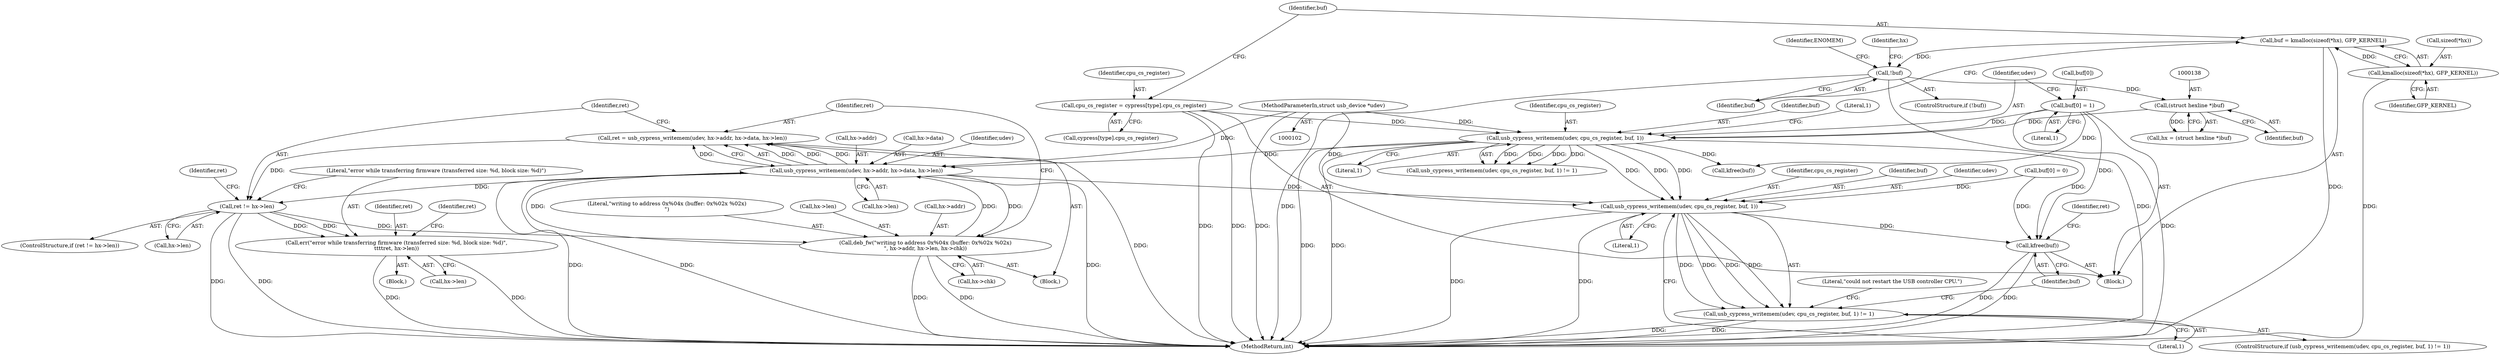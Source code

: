 digraph "0_linux_67b0503db9c29b04eadfeede6bebbfe5ddad94ef@API" {
"1000177" [label="(Call,ret = usb_cypress_writemem(udev, hx->addr, hx->data, hx->len))"];
"1000179" [label="(Call,usb_cypress_writemem(udev, hx->addr, hx->data, hx->len))"];
"1000147" [label="(Call,usb_cypress_writemem(udev, cpu_cs_register, buf, 1))"];
"1000103" [label="(MethodParameterIn,struct usb_device *udev)"];
"1000115" [label="(Call,cpu_cs_register = cypress[type].cpu_cs_register)"];
"1000140" [label="(Call,buf[0] = 1)"];
"1000137" [label="(Call,(struct hexline *)buf)"];
"1000130" [label="(Call,!buf)"];
"1000122" [label="(Call,buf = kmalloc(sizeof(*hx), GFP_KERNEL))"];
"1000124" [label="(Call,kmalloc(sizeof(*hx), GFP_KERNEL))"];
"1000166" [label="(Call,deb_fw(\"writing to address 0x%04x (buffer: 0x%02x %02x)\n\", hx->addr, hx->len, hx->chk))"];
"1000191" [label="(Call,ret != hx->len)"];
"1000177" [label="(Call,ret = usb_cypress_writemem(udev, hx->addr, hx->data, hx->len))"];
"1000233" [label="(Call,usb_cypress_writemem(udev, cpu_cs_register, buf, 1))"];
"1000232" [label="(Call,usb_cypress_writemem(udev, cpu_cs_register, buf, 1) != 1)"];
"1000251" [label="(Call,kfree(buf))"];
"1000197" [label="(Call,err(\"error while transferring firmware (transferred size: %d, block size: %d)\",\n\t\t\t\tret, hx->len))"];
"1000199" [label="(Identifier,ret)"];
"1000128" [label="(Identifier,GFP_KERNEL)"];
"1000137" [label="(Call,(struct hexline *)buf)"];
"1000177" [label="(Call,ret = usb_cypress_writemem(udev, hx->addr, hx->data, hx->len))"];
"1000166" [label="(Call,deb_fw(\"writing to address 0x%04x (buffer: 0x%02x %02x)\n\", hx->addr, hx->len, hx->chk))"];
"1000251" [label="(Call,kfree(buf))"];
"1000158" [label="(Identifier,ret)"];
"1000238" [label="(Literal,1)"];
"1000241" [label="(Literal,\"could not restart the USB controller CPU.\")"];
"1000178" [label="(Identifier,ret)"];
"1000174" [label="(Call,hx->chk)"];
"1000232" [label="(Call,usb_cypress_writemem(udev, cpu_cs_register, buf, 1) != 1)"];
"1000151" [label="(Literal,1)"];
"1000181" [label="(Call,hx->addr)"];
"1000147" [label="(Call,usb_cypress_writemem(udev, cpu_cs_register, buf, 1))"];
"1000106" [label="(Block,)"];
"1000252" [label="(Identifier,buf)"];
"1000255" [label="(MethodReturn,int)"];
"1000184" [label="(Call,hx->data)"];
"1000116" [label="(Identifier,cpu_cs_register)"];
"1000130" [label="(Call,!buf)"];
"1000124" [label="(Call,kmalloc(sizeof(*hx), GFP_KERNEL))"];
"1000233" [label="(Call,usb_cypress_writemem(udev, cpu_cs_register, buf, 1))"];
"1000131" [label="(Identifier,buf)"];
"1000197" [label="(Call,err(\"error while transferring firmware (transferred size: %d, block size: %d)\",\n\t\t\t\tret, hx->len))"];
"1000235" [label="(Identifier,cpu_cs_register)"];
"1000123" [label="(Identifier,buf)"];
"1000122" [label="(Call,buf = kmalloc(sizeof(*hx), GFP_KERNEL))"];
"1000187" [label="(Call,hx->len)"];
"1000191" [label="(Call,ret != hx->len)"];
"1000236" [label="(Identifier,buf)"];
"1000231" [label="(ControlStructure,if (usb_cypress_writemem(udev, cpu_cs_register, buf, 1) != 1))"];
"1000254" [label="(Identifier,ret)"];
"1000141" [label="(Call,buf[0])"];
"1000190" [label="(ControlStructure,if (ret != hx->len))"];
"1000196" [label="(Block,)"];
"1000152" [label="(Literal,1)"];
"1000115" [label="(Call,cpu_cs_register = cypress[type].cpu_cs_register)"];
"1000139" [label="(Identifier,buf)"];
"1000237" [label="(Literal,1)"];
"1000140" [label="(Call,buf[0] = 1)"];
"1000149" [label="(Identifier,cpu_cs_register)"];
"1000165" [label="(Block,)"];
"1000193" [label="(Call,hx->len)"];
"1000134" [label="(Identifier,ENOMEM)"];
"1000136" [label="(Identifier,hx)"];
"1000204" [label="(Identifier,ret)"];
"1000192" [label="(Identifier,ret)"];
"1000217" [label="(Call,kfree(buf))"];
"1000117" [label="(Call,cypress[type].cpu_cs_register)"];
"1000234" [label="(Identifier,udev)"];
"1000129" [label="(ControlStructure,if (!buf))"];
"1000180" [label="(Identifier,udev)"];
"1000103" [label="(MethodParameterIn,struct usb_device *udev)"];
"1000144" [label="(Literal,1)"];
"1000150" [label="(Identifier,buf)"];
"1000200" [label="(Call,hx->len)"];
"1000135" [label="(Call,hx = (struct hexline *)buf)"];
"1000146" [label="(Call,usb_cypress_writemem(udev, cpu_cs_register, buf, 1) != 1)"];
"1000167" [label="(Literal,\"writing to address 0x%04x (buffer: 0x%02x %02x)\n\")"];
"1000125" [label="(Call,sizeof(*hx))"];
"1000171" [label="(Call,hx->len)"];
"1000168" [label="(Call,hx->addr)"];
"1000148" [label="(Identifier,udev)"];
"1000198" [label="(Literal,\"error while transferring firmware (transferred size: %d, block size: %d)\")"];
"1000226" [label="(Call,buf[0] = 0)"];
"1000179" [label="(Call,usb_cypress_writemem(udev, hx->addr, hx->data, hx->len))"];
"1000177" -> "1000165"  [label="AST: "];
"1000177" -> "1000179"  [label="CFG: "];
"1000178" -> "1000177"  [label="AST: "];
"1000179" -> "1000177"  [label="AST: "];
"1000192" -> "1000177"  [label="CFG: "];
"1000177" -> "1000255"  [label="DDG: "];
"1000179" -> "1000177"  [label="DDG: "];
"1000179" -> "1000177"  [label="DDG: "];
"1000179" -> "1000177"  [label="DDG: "];
"1000179" -> "1000177"  [label="DDG: "];
"1000177" -> "1000191"  [label="DDG: "];
"1000179" -> "1000187"  [label="CFG: "];
"1000180" -> "1000179"  [label="AST: "];
"1000181" -> "1000179"  [label="AST: "];
"1000184" -> "1000179"  [label="AST: "];
"1000187" -> "1000179"  [label="AST: "];
"1000179" -> "1000255"  [label="DDG: "];
"1000179" -> "1000255"  [label="DDG: "];
"1000179" -> "1000255"  [label="DDG: "];
"1000179" -> "1000166"  [label="DDG: "];
"1000147" -> "1000179"  [label="DDG: "];
"1000103" -> "1000179"  [label="DDG: "];
"1000166" -> "1000179"  [label="DDG: "];
"1000166" -> "1000179"  [label="DDG: "];
"1000179" -> "1000191"  [label="DDG: "];
"1000179" -> "1000233"  [label="DDG: "];
"1000147" -> "1000146"  [label="AST: "];
"1000147" -> "1000151"  [label="CFG: "];
"1000148" -> "1000147"  [label="AST: "];
"1000149" -> "1000147"  [label="AST: "];
"1000150" -> "1000147"  [label="AST: "];
"1000151" -> "1000147"  [label="AST: "];
"1000152" -> "1000147"  [label="CFG: "];
"1000147" -> "1000255"  [label="DDG: "];
"1000147" -> "1000255"  [label="DDG: "];
"1000147" -> "1000146"  [label="DDG: "];
"1000147" -> "1000146"  [label="DDG: "];
"1000147" -> "1000146"  [label="DDG: "];
"1000147" -> "1000146"  [label="DDG: "];
"1000103" -> "1000147"  [label="DDG: "];
"1000115" -> "1000147"  [label="DDG: "];
"1000140" -> "1000147"  [label="DDG: "];
"1000137" -> "1000147"  [label="DDG: "];
"1000147" -> "1000217"  [label="DDG: "];
"1000147" -> "1000233"  [label="DDG: "];
"1000147" -> "1000233"  [label="DDG: "];
"1000147" -> "1000233"  [label="DDG: "];
"1000147" -> "1000251"  [label="DDG: "];
"1000103" -> "1000102"  [label="AST: "];
"1000103" -> "1000255"  [label="DDG: "];
"1000103" -> "1000233"  [label="DDG: "];
"1000115" -> "1000106"  [label="AST: "];
"1000115" -> "1000117"  [label="CFG: "];
"1000116" -> "1000115"  [label="AST: "];
"1000117" -> "1000115"  [label="AST: "];
"1000123" -> "1000115"  [label="CFG: "];
"1000115" -> "1000255"  [label="DDG: "];
"1000115" -> "1000255"  [label="DDG: "];
"1000140" -> "1000106"  [label="AST: "];
"1000140" -> "1000144"  [label="CFG: "];
"1000141" -> "1000140"  [label="AST: "];
"1000144" -> "1000140"  [label="AST: "];
"1000148" -> "1000140"  [label="CFG: "];
"1000140" -> "1000255"  [label="DDG: "];
"1000140" -> "1000217"  [label="DDG: "];
"1000140" -> "1000251"  [label="DDG: "];
"1000137" -> "1000135"  [label="AST: "];
"1000137" -> "1000139"  [label="CFG: "];
"1000138" -> "1000137"  [label="AST: "];
"1000139" -> "1000137"  [label="AST: "];
"1000135" -> "1000137"  [label="CFG: "];
"1000137" -> "1000135"  [label="DDG: "];
"1000130" -> "1000137"  [label="DDG: "];
"1000130" -> "1000129"  [label="AST: "];
"1000130" -> "1000131"  [label="CFG: "];
"1000131" -> "1000130"  [label="AST: "];
"1000134" -> "1000130"  [label="CFG: "];
"1000136" -> "1000130"  [label="CFG: "];
"1000130" -> "1000255"  [label="DDG: "];
"1000130" -> "1000255"  [label="DDG: "];
"1000122" -> "1000130"  [label="DDG: "];
"1000122" -> "1000106"  [label="AST: "];
"1000122" -> "1000124"  [label="CFG: "];
"1000123" -> "1000122"  [label="AST: "];
"1000124" -> "1000122"  [label="AST: "];
"1000131" -> "1000122"  [label="CFG: "];
"1000122" -> "1000255"  [label="DDG: "];
"1000124" -> "1000122"  [label="DDG: "];
"1000124" -> "1000128"  [label="CFG: "];
"1000125" -> "1000124"  [label="AST: "];
"1000128" -> "1000124"  [label="AST: "];
"1000124" -> "1000255"  [label="DDG: "];
"1000166" -> "1000165"  [label="AST: "];
"1000166" -> "1000174"  [label="CFG: "];
"1000167" -> "1000166"  [label="AST: "];
"1000168" -> "1000166"  [label="AST: "];
"1000171" -> "1000166"  [label="AST: "];
"1000174" -> "1000166"  [label="AST: "];
"1000178" -> "1000166"  [label="CFG: "];
"1000166" -> "1000255"  [label="DDG: "];
"1000166" -> "1000255"  [label="DDG: "];
"1000191" -> "1000166"  [label="DDG: "];
"1000191" -> "1000190"  [label="AST: "];
"1000191" -> "1000193"  [label="CFG: "];
"1000192" -> "1000191"  [label="AST: "];
"1000193" -> "1000191"  [label="AST: "];
"1000158" -> "1000191"  [label="CFG: "];
"1000198" -> "1000191"  [label="CFG: "];
"1000191" -> "1000255"  [label="DDG: "];
"1000191" -> "1000255"  [label="DDG: "];
"1000191" -> "1000197"  [label="DDG: "];
"1000191" -> "1000197"  [label="DDG: "];
"1000233" -> "1000232"  [label="AST: "];
"1000233" -> "1000237"  [label="CFG: "];
"1000234" -> "1000233"  [label="AST: "];
"1000235" -> "1000233"  [label="AST: "];
"1000236" -> "1000233"  [label="AST: "];
"1000237" -> "1000233"  [label="AST: "];
"1000238" -> "1000233"  [label="CFG: "];
"1000233" -> "1000255"  [label="DDG: "];
"1000233" -> "1000255"  [label="DDG: "];
"1000233" -> "1000232"  [label="DDG: "];
"1000233" -> "1000232"  [label="DDG: "];
"1000233" -> "1000232"  [label="DDG: "];
"1000233" -> "1000232"  [label="DDG: "];
"1000226" -> "1000233"  [label="DDG: "];
"1000233" -> "1000251"  [label="DDG: "];
"1000232" -> "1000231"  [label="AST: "];
"1000232" -> "1000238"  [label="CFG: "];
"1000238" -> "1000232"  [label="AST: "];
"1000241" -> "1000232"  [label="CFG: "];
"1000252" -> "1000232"  [label="CFG: "];
"1000232" -> "1000255"  [label="DDG: "];
"1000232" -> "1000255"  [label="DDG: "];
"1000251" -> "1000106"  [label="AST: "];
"1000251" -> "1000252"  [label="CFG: "];
"1000252" -> "1000251"  [label="AST: "];
"1000254" -> "1000251"  [label="CFG: "];
"1000251" -> "1000255"  [label="DDG: "];
"1000251" -> "1000255"  [label="DDG: "];
"1000226" -> "1000251"  [label="DDG: "];
"1000197" -> "1000196"  [label="AST: "];
"1000197" -> "1000200"  [label="CFG: "];
"1000198" -> "1000197"  [label="AST: "];
"1000199" -> "1000197"  [label="AST: "];
"1000200" -> "1000197"  [label="AST: "];
"1000204" -> "1000197"  [label="CFG: "];
"1000197" -> "1000255"  [label="DDG: "];
"1000197" -> "1000255"  [label="DDG: "];
}
